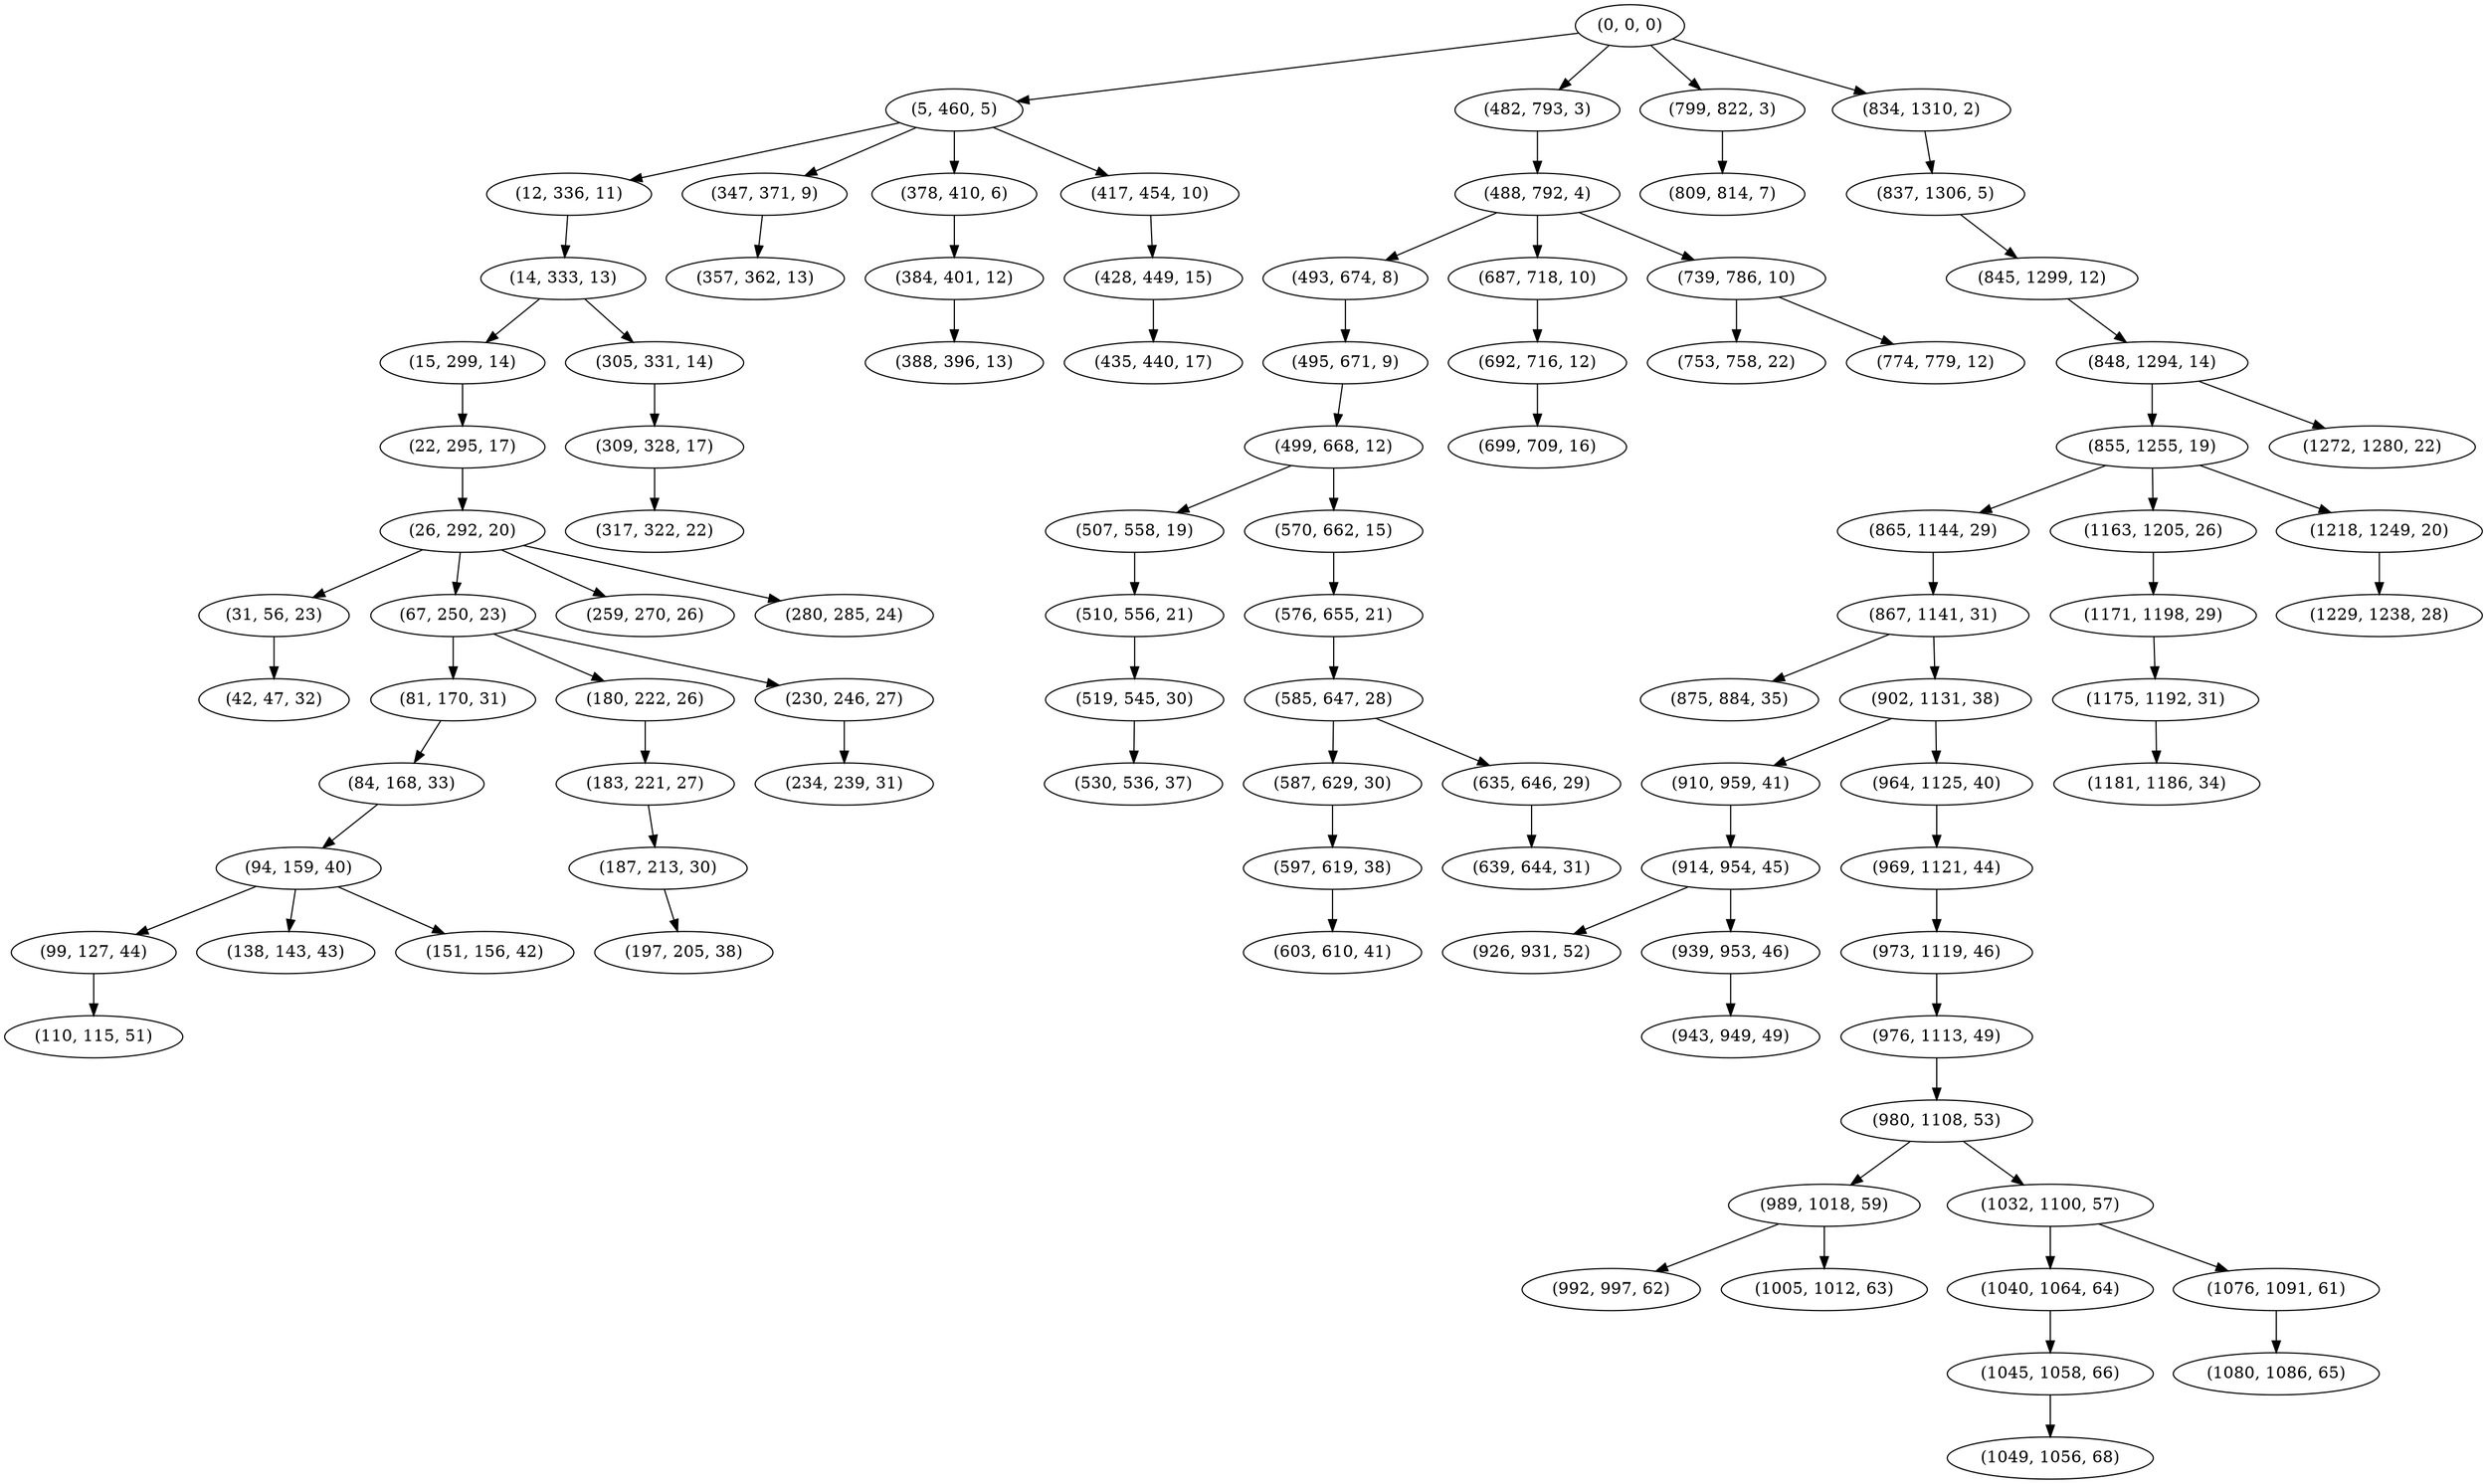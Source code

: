 digraph tree {
    "(0, 0, 0)";
    "(5, 460, 5)";
    "(12, 336, 11)";
    "(14, 333, 13)";
    "(15, 299, 14)";
    "(22, 295, 17)";
    "(26, 292, 20)";
    "(31, 56, 23)";
    "(42, 47, 32)";
    "(67, 250, 23)";
    "(81, 170, 31)";
    "(84, 168, 33)";
    "(94, 159, 40)";
    "(99, 127, 44)";
    "(110, 115, 51)";
    "(138, 143, 43)";
    "(151, 156, 42)";
    "(180, 222, 26)";
    "(183, 221, 27)";
    "(187, 213, 30)";
    "(197, 205, 38)";
    "(230, 246, 27)";
    "(234, 239, 31)";
    "(259, 270, 26)";
    "(280, 285, 24)";
    "(305, 331, 14)";
    "(309, 328, 17)";
    "(317, 322, 22)";
    "(347, 371, 9)";
    "(357, 362, 13)";
    "(378, 410, 6)";
    "(384, 401, 12)";
    "(388, 396, 13)";
    "(417, 454, 10)";
    "(428, 449, 15)";
    "(435, 440, 17)";
    "(482, 793, 3)";
    "(488, 792, 4)";
    "(493, 674, 8)";
    "(495, 671, 9)";
    "(499, 668, 12)";
    "(507, 558, 19)";
    "(510, 556, 21)";
    "(519, 545, 30)";
    "(530, 536, 37)";
    "(570, 662, 15)";
    "(576, 655, 21)";
    "(585, 647, 28)";
    "(587, 629, 30)";
    "(597, 619, 38)";
    "(603, 610, 41)";
    "(635, 646, 29)";
    "(639, 644, 31)";
    "(687, 718, 10)";
    "(692, 716, 12)";
    "(699, 709, 16)";
    "(739, 786, 10)";
    "(753, 758, 22)";
    "(774, 779, 12)";
    "(799, 822, 3)";
    "(809, 814, 7)";
    "(834, 1310, 2)";
    "(837, 1306, 5)";
    "(845, 1299, 12)";
    "(848, 1294, 14)";
    "(855, 1255, 19)";
    "(865, 1144, 29)";
    "(867, 1141, 31)";
    "(875, 884, 35)";
    "(902, 1131, 38)";
    "(910, 959, 41)";
    "(914, 954, 45)";
    "(926, 931, 52)";
    "(939, 953, 46)";
    "(943, 949, 49)";
    "(964, 1125, 40)";
    "(969, 1121, 44)";
    "(973, 1119, 46)";
    "(976, 1113, 49)";
    "(980, 1108, 53)";
    "(989, 1018, 59)";
    "(992, 997, 62)";
    "(1005, 1012, 63)";
    "(1032, 1100, 57)";
    "(1040, 1064, 64)";
    "(1045, 1058, 66)";
    "(1049, 1056, 68)";
    "(1076, 1091, 61)";
    "(1080, 1086, 65)";
    "(1163, 1205, 26)";
    "(1171, 1198, 29)";
    "(1175, 1192, 31)";
    "(1181, 1186, 34)";
    "(1218, 1249, 20)";
    "(1229, 1238, 28)";
    "(1272, 1280, 22)";
    "(0, 0, 0)" -> "(5, 460, 5)";
    "(0, 0, 0)" -> "(482, 793, 3)";
    "(0, 0, 0)" -> "(799, 822, 3)";
    "(0, 0, 0)" -> "(834, 1310, 2)";
    "(5, 460, 5)" -> "(12, 336, 11)";
    "(5, 460, 5)" -> "(347, 371, 9)";
    "(5, 460, 5)" -> "(378, 410, 6)";
    "(5, 460, 5)" -> "(417, 454, 10)";
    "(12, 336, 11)" -> "(14, 333, 13)";
    "(14, 333, 13)" -> "(15, 299, 14)";
    "(14, 333, 13)" -> "(305, 331, 14)";
    "(15, 299, 14)" -> "(22, 295, 17)";
    "(22, 295, 17)" -> "(26, 292, 20)";
    "(26, 292, 20)" -> "(31, 56, 23)";
    "(26, 292, 20)" -> "(67, 250, 23)";
    "(26, 292, 20)" -> "(259, 270, 26)";
    "(26, 292, 20)" -> "(280, 285, 24)";
    "(31, 56, 23)" -> "(42, 47, 32)";
    "(67, 250, 23)" -> "(81, 170, 31)";
    "(67, 250, 23)" -> "(180, 222, 26)";
    "(67, 250, 23)" -> "(230, 246, 27)";
    "(81, 170, 31)" -> "(84, 168, 33)";
    "(84, 168, 33)" -> "(94, 159, 40)";
    "(94, 159, 40)" -> "(99, 127, 44)";
    "(94, 159, 40)" -> "(138, 143, 43)";
    "(94, 159, 40)" -> "(151, 156, 42)";
    "(99, 127, 44)" -> "(110, 115, 51)";
    "(180, 222, 26)" -> "(183, 221, 27)";
    "(183, 221, 27)" -> "(187, 213, 30)";
    "(187, 213, 30)" -> "(197, 205, 38)";
    "(230, 246, 27)" -> "(234, 239, 31)";
    "(305, 331, 14)" -> "(309, 328, 17)";
    "(309, 328, 17)" -> "(317, 322, 22)";
    "(347, 371, 9)" -> "(357, 362, 13)";
    "(378, 410, 6)" -> "(384, 401, 12)";
    "(384, 401, 12)" -> "(388, 396, 13)";
    "(417, 454, 10)" -> "(428, 449, 15)";
    "(428, 449, 15)" -> "(435, 440, 17)";
    "(482, 793, 3)" -> "(488, 792, 4)";
    "(488, 792, 4)" -> "(493, 674, 8)";
    "(488, 792, 4)" -> "(687, 718, 10)";
    "(488, 792, 4)" -> "(739, 786, 10)";
    "(493, 674, 8)" -> "(495, 671, 9)";
    "(495, 671, 9)" -> "(499, 668, 12)";
    "(499, 668, 12)" -> "(507, 558, 19)";
    "(499, 668, 12)" -> "(570, 662, 15)";
    "(507, 558, 19)" -> "(510, 556, 21)";
    "(510, 556, 21)" -> "(519, 545, 30)";
    "(519, 545, 30)" -> "(530, 536, 37)";
    "(570, 662, 15)" -> "(576, 655, 21)";
    "(576, 655, 21)" -> "(585, 647, 28)";
    "(585, 647, 28)" -> "(587, 629, 30)";
    "(585, 647, 28)" -> "(635, 646, 29)";
    "(587, 629, 30)" -> "(597, 619, 38)";
    "(597, 619, 38)" -> "(603, 610, 41)";
    "(635, 646, 29)" -> "(639, 644, 31)";
    "(687, 718, 10)" -> "(692, 716, 12)";
    "(692, 716, 12)" -> "(699, 709, 16)";
    "(739, 786, 10)" -> "(753, 758, 22)";
    "(739, 786, 10)" -> "(774, 779, 12)";
    "(799, 822, 3)" -> "(809, 814, 7)";
    "(834, 1310, 2)" -> "(837, 1306, 5)";
    "(837, 1306, 5)" -> "(845, 1299, 12)";
    "(845, 1299, 12)" -> "(848, 1294, 14)";
    "(848, 1294, 14)" -> "(855, 1255, 19)";
    "(848, 1294, 14)" -> "(1272, 1280, 22)";
    "(855, 1255, 19)" -> "(865, 1144, 29)";
    "(855, 1255, 19)" -> "(1163, 1205, 26)";
    "(855, 1255, 19)" -> "(1218, 1249, 20)";
    "(865, 1144, 29)" -> "(867, 1141, 31)";
    "(867, 1141, 31)" -> "(875, 884, 35)";
    "(867, 1141, 31)" -> "(902, 1131, 38)";
    "(902, 1131, 38)" -> "(910, 959, 41)";
    "(902, 1131, 38)" -> "(964, 1125, 40)";
    "(910, 959, 41)" -> "(914, 954, 45)";
    "(914, 954, 45)" -> "(926, 931, 52)";
    "(914, 954, 45)" -> "(939, 953, 46)";
    "(939, 953, 46)" -> "(943, 949, 49)";
    "(964, 1125, 40)" -> "(969, 1121, 44)";
    "(969, 1121, 44)" -> "(973, 1119, 46)";
    "(973, 1119, 46)" -> "(976, 1113, 49)";
    "(976, 1113, 49)" -> "(980, 1108, 53)";
    "(980, 1108, 53)" -> "(989, 1018, 59)";
    "(980, 1108, 53)" -> "(1032, 1100, 57)";
    "(989, 1018, 59)" -> "(992, 997, 62)";
    "(989, 1018, 59)" -> "(1005, 1012, 63)";
    "(1032, 1100, 57)" -> "(1040, 1064, 64)";
    "(1032, 1100, 57)" -> "(1076, 1091, 61)";
    "(1040, 1064, 64)" -> "(1045, 1058, 66)";
    "(1045, 1058, 66)" -> "(1049, 1056, 68)";
    "(1076, 1091, 61)" -> "(1080, 1086, 65)";
    "(1163, 1205, 26)" -> "(1171, 1198, 29)";
    "(1171, 1198, 29)" -> "(1175, 1192, 31)";
    "(1175, 1192, 31)" -> "(1181, 1186, 34)";
    "(1218, 1249, 20)" -> "(1229, 1238, 28)";
}
